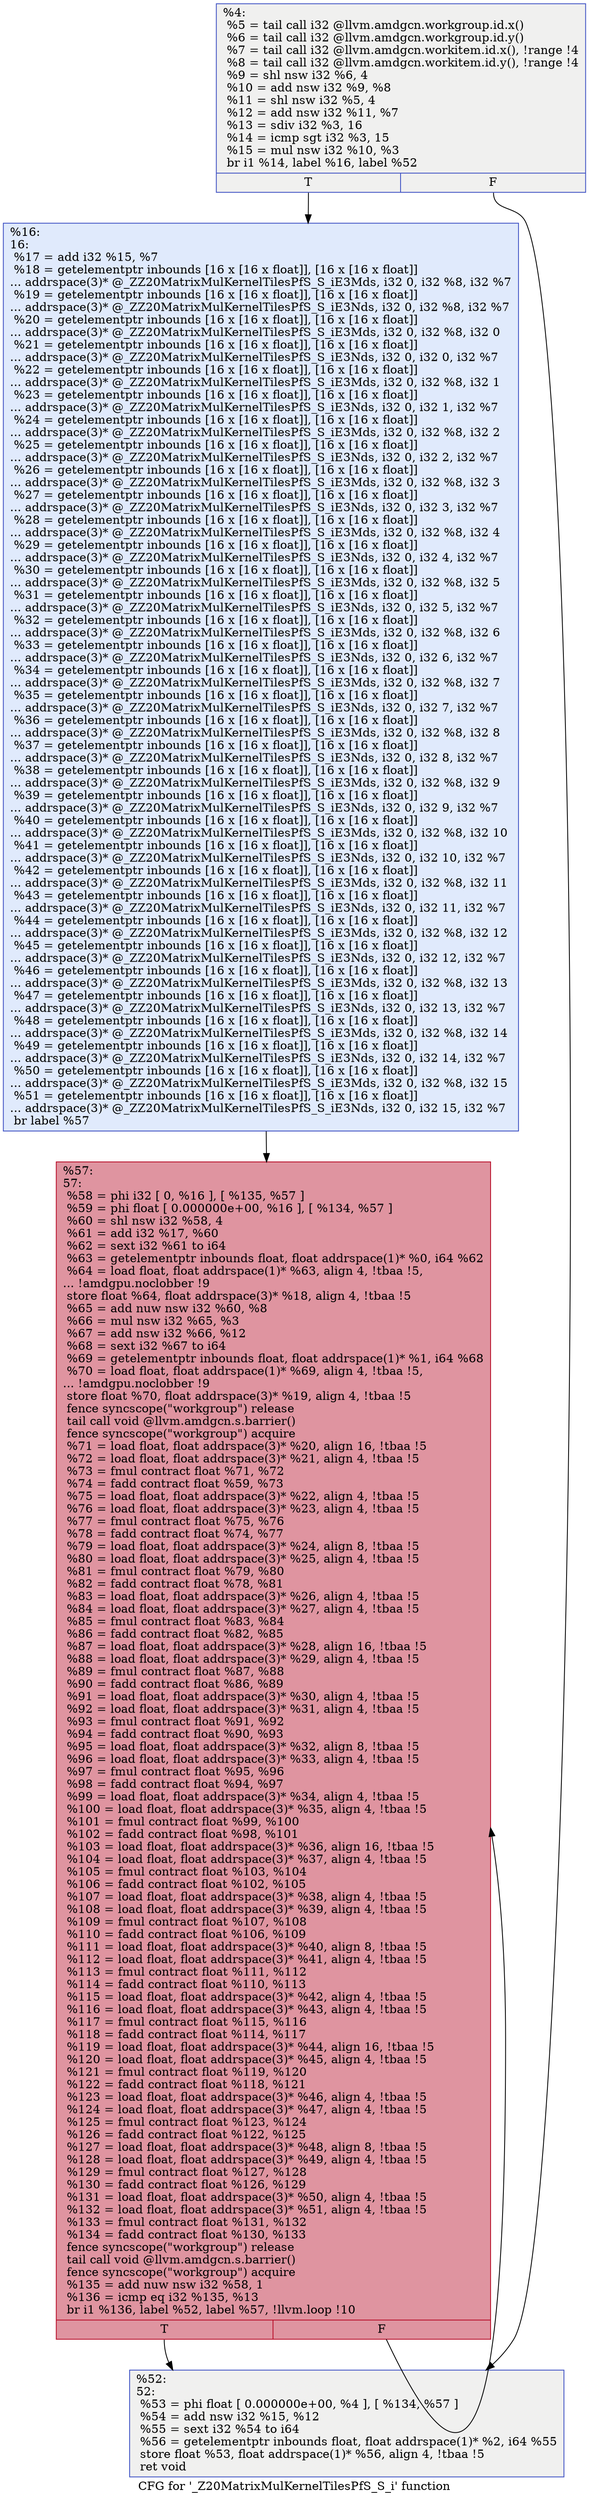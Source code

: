 digraph "CFG for '_Z20MatrixMulKernelTilesPfS_S_i' function" {
	label="CFG for '_Z20MatrixMulKernelTilesPfS_S_i' function";

	Node0x4975220 [shape=record,color="#3d50c3ff", style=filled, fillcolor="#dedcdb70",label="{%4:\l  %5 = tail call i32 @llvm.amdgcn.workgroup.id.x()\l  %6 = tail call i32 @llvm.amdgcn.workgroup.id.y()\l  %7 = tail call i32 @llvm.amdgcn.workitem.id.x(), !range !4\l  %8 = tail call i32 @llvm.amdgcn.workitem.id.y(), !range !4\l  %9 = shl nsw i32 %6, 4\l  %10 = add nsw i32 %9, %8\l  %11 = shl nsw i32 %5, 4\l  %12 = add nsw i32 %11, %7\l  %13 = sdiv i32 %3, 16\l  %14 = icmp sgt i32 %3, 15\l  %15 = mul nsw i32 %10, %3\l  br i1 %14, label %16, label %52\l|{<s0>T|<s1>F}}"];
	Node0x4975220:s0 -> Node0x49776d0;
	Node0x4975220:s1 -> Node0x4977760;
	Node0x49776d0 [shape=record,color="#3d50c3ff", style=filled, fillcolor="#b9d0f970",label="{%16:\l16:                                               \l  %17 = add i32 %15, %7\l  %18 = getelementptr inbounds [16 x [16 x float]], [16 x [16 x float]]\l... addrspace(3)* @_ZZ20MatrixMulKernelTilesPfS_S_iE3Mds, i32 0, i32 %8, i32 %7\l  %19 = getelementptr inbounds [16 x [16 x float]], [16 x [16 x float]]\l... addrspace(3)* @_ZZ20MatrixMulKernelTilesPfS_S_iE3Nds, i32 0, i32 %8, i32 %7\l  %20 = getelementptr inbounds [16 x [16 x float]], [16 x [16 x float]]\l... addrspace(3)* @_ZZ20MatrixMulKernelTilesPfS_S_iE3Mds, i32 0, i32 %8, i32 0\l  %21 = getelementptr inbounds [16 x [16 x float]], [16 x [16 x float]]\l... addrspace(3)* @_ZZ20MatrixMulKernelTilesPfS_S_iE3Nds, i32 0, i32 0, i32 %7\l  %22 = getelementptr inbounds [16 x [16 x float]], [16 x [16 x float]]\l... addrspace(3)* @_ZZ20MatrixMulKernelTilesPfS_S_iE3Mds, i32 0, i32 %8, i32 1\l  %23 = getelementptr inbounds [16 x [16 x float]], [16 x [16 x float]]\l... addrspace(3)* @_ZZ20MatrixMulKernelTilesPfS_S_iE3Nds, i32 0, i32 1, i32 %7\l  %24 = getelementptr inbounds [16 x [16 x float]], [16 x [16 x float]]\l... addrspace(3)* @_ZZ20MatrixMulKernelTilesPfS_S_iE3Mds, i32 0, i32 %8, i32 2\l  %25 = getelementptr inbounds [16 x [16 x float]], [16 x [16 x float]]\l... addrspace(3)* @_ZZ20MatrixMulKernelTilesPfS_S_iE3Nds, i32 0, i32 2, i32 %7\l  %26 = getelementptr inbounds [16 x [16 x float]], [16 x [16 x float]]\l... addrspace(3)* @_ZZ20MatrixMulKernelTilesPfS_S_iE3Mds, i32 0, i32 %8, i32 3\l  %27 = getelementptr inbounds [16 x [16 x float]], [16 x [16 x float]]\l... addrspace(3)* @_ZZ20MatrixMulKernelTilesPfS_S_iE3Nds, i32 0, i32 3, i32 %7\l  %28 = getelementptr inbounds [16 x [16 x float]], [16 x [16 x float]]\l... addrspace(3)* @_ZZ20MatrixMulKernelTilesPfS_S_iE3Mds, i32 0, i32 %8, i32 4\l  %29 = getelementptr inbounds [16 x [16 x float]], [16 x [16 x float]]\l... addrspace(3)* @_ZZ20MatrixMulKernelTilesPfS_S_iE3Nds, i32 0, i32 4, i32 %7\l  %30 = getelementptr inbounds [16 x [16 x float]], [16 x [16 x float]]\l... addrspace(3)* @_ZZ20MatrixMulKernelTilesPfS_S_iE3Mds, i32 0, i32 %8, i32 5\l  %31 = getelementptr inbounds [16 x [16 x float]], [16 x [16 x float]]\l... addrspace(3)* @_ZZ20MatrixMulKernelTilesPfS_S_iE3Nds, i32 0, i32 5, i32 %7\l  %32 = getelementptr inbounds [16 x [16 x float]], [16 x [16 x float]]\l... addrspace(3)* @_ZZ20MatrixMulKernelTilesPfS_S_iE3Mds, i32 0, i32 %8, i32 6\l  %33 = getelementptr inbounds [16 x [16 x float]], [16 x [16 x float]]\l... addrspace(3)* @_ZZ20MatrixMulKernelTilesPfS_S_iE3Nds, i32 0, i32 6, i32 %7\l  %34 = getelementptr inbounds [16 x [16 x float]], [16 x [16 x float]]\l... addrspace(3)* @_ZZ20MatrixMulKernelTilesPfS_S_iE3Mds, i32 0, i32 %8, i32 7\l  %35 = getelementptr inbounds [16 x [16 x float]], [16 x [16 x float]]\l... addrspace(3)* @_ZZ20MatrixMulKernelTilesPfS_S_iE3Nds, i32 0, i32 7, i32 %7\l  %36 = getelementptr inbounds [16 x [16 x float]], [16 x [16 x float]]\l... addrspace(3)* @_ZZ20MatrixMulKernelTilesPfS_S_iE3Mds, i32 0, i32 %8, i32 8\l  %37 = getelementptr inbounds [16 x [16 x float]], [16 x [16 x float]]\l... addrspace(3)* @_ZZ20MatrixMulKernelTilesPfS_S_iE3Nds, i32 0, i32 8, i32 %7\l  %38 = getelementptr inbounds [16 x [16 x float]], [16 x [16 x float]]\l... addrspace(3)* @_ZZ20MatrixMulKernelTilesPfS_S_iE3Mds, i32 0, i32 %8, i32 9\l  %39 = getelementptr inbounds [16 x [16 x float]], [16 x [16 x float]]\l... addrspace(3)* @_ZZ20MatrixMulKernelTilesPfS_S_iE3Nds, i32 0, i32 9, i32 %7\l  %40 = getelementptr inbounds [16 x [16 x float]], [16 x [16 x float]]\l... addrspace(3)* @_ZZ20MatrixMulKernelTilesPfS_S_iE3Mds, i32 0, i32 %8, i32 10\l  %41 = getelementptr inbounds [16 x [16 x float]], [16 x [16 x float]]\l... addrspace(3)* @_ZZ20MatrixMulKernelTilesPfS_S_iE3Nds, i32 0, i32 10, i32 %7\l  %42 = getelementptr inbounds [16 x [16 x float]], [16 x [16 x float]]\l... addrspace(3)* @_ZZ20MatrixMulKernelTilesPfS_S_iE3Mds, i32 0, i32 %8, i32 11\l  %43 = getelementptr inbounds [16 x [16 x float]], [16 x [16 x float]]\l... addrspace(3)* @_ZZ20MatrixMulKernelTilesPfS_S_iE3Nds, i32 0, i32 11, i32 %7\l  %44 = getelementptr inbounds [16 x [16 x float]], [16 x [16 x float]]\l... addrspace(3)* @_ZZ20MatrixMulKernelTilesPfS_S_iE3Mds, i32 0, i32 %8, i32 12\l  %45 = getelementptr inbounds [16 x [16 x float]], [16 x [16 x float]]\l... addrspace(3)* @_ZZ20MatrixMulKernelTilesPfS_S_iE3Nds, i32 0, i32 12, i32 %7\l  %46 = getelementptr inbounds [16 x [16 x float]], [16 x [16 x float]]\l... addrspace(3)* @_ZZ20MatrixMulKernelTilesPfS_S_iE3Mds, i32 0, i32 %8, i32 13\l  %47 = getelementptr inbounds [16 x [16 x float]], [16 x [16 x float]]\l... addrspace(3)* @_ZZ20MatrixMulKernelTilesPfS_S_iE3Nds, i32 0, i32 13, i32 %7\l  %48 = getelementptr inbounds [16 x [16 x float]], [16 x [16 x float]]\l... addrspace(3)* @_ZZ20MatrixMulKernelTilesPfS_S_iE3Mds, i32 0, i32 %8, i32 14\l  %49 = getelementptr inbounds [16 x [16 x float]], [16 x [16 x float]]\l... addrspace(3)* @_ZZ20MatrixMulKernelTilesPfS_S_iE3Nds, i32 0, i32 14, i32 %7\l  %50 = getelementptr inbounds [16 x [16 x float]], [16 x [16 x float]]\l... addrspace(3)* @_ZZ20MatrixMulKernelTilesPfS_S_iE3Mds, i32 0, i32 %8, i32 15\l  %51 = getelementptr inbounds [16 x [16 x float]], [16 x [16 x float]]\l... addrspace(3)* @_ZZ20MatrixMulKernelTilesPfS_S_iE3Nds, i32 0, i32 15, i32 %7\l  br label %57\l}"];
	Node0x49776d0 -> Node0x4977a00;
	Node0x4977760 [shape=record,color="#3d50c3ff", style=filled, fillcolor="#dedcdb70",label="{%52:\l52:                                               \l  %53 = phi float [ 0.000000e+00, %4 ], [ %134, %57 ]\l  %54 = add nsw i32 %15, %12\l  %55 = sext i32 %54 to i64\l  %56 = getelementptr inbounds float, float addrspace(1)* %2, i64 %55\l  store float %53, float addrspace(1)* %56, align 4, !tbaa !5\l  ret void\l}"];
	Node0x4977a00 [shape=record,color="#b70d28ff", style=filled, fillcolor="#b70d2870",label="{%57:\l57:                                               \l  %58 = phi i32 [ 0, %16 ], [ %135, %57 ]\l  %59 = phi float [ 0.000000e+00, %16 ], [ %134, %57 ]\l  %60 = shl nsw i32 %58, 4\l  %61 = add i32 %17, %60\l  %62 = sext i32 %61 to i64\l  %63 = getelementptr inbounds float, float addrspace(1)* %0, i64 %62\l  %64 = load float, float addrspace(1)* %63, align 4, !tbaa !5,\l... !amdgpu.noclobber !9\l  store float %64, float addrspace(3)* %18, align 4, !tbaa !5\l  %65 = add nuw nsw i32 %60, %8\l  %66 = mul nsw i32 %65, %3\l  %67 = add nsw i32 %66, %12\l  %68 = sext i32 %67 to i64\l  %69 = getelementptr inbounds float, float addrspace(1)* %1, i64 %68\l  %70 = load float, float addrspace(1)* %69, align 4, !tbaa !5,\l... !amdgpu.noclobber !9\l  store float %70, float addrspace(3)* %19, align 4, !tbaa !5\l  fence syncscope(\"workgroup\") release\l  tail call void @llvm.amdgcn.s.barrier()\l  fence syncscope(\"workgroup\") acquire\l  %71 = load float, float addrspace(3)* %20, align 16, !tbaa !5\l  %72 = load float, float addrspace(3)* %21, align 4, !tbaa !5\l  %73 = fmul contract float %71, %72\l  %74 = fadd contract float %59, %73\l  %75 = load float, float addrspace(3)* %22, align 4, !tbaa !5\l  %76 = load float, float addrspace(3)* %23, align 4, !tbaa !5\l  %77 = fmul contract float %75, %76\l  %78 = fadd contract float %74, %77\l  %79 = load float, float addrspace(3)* %24, align 8, !tbaa !5\l  %80 = load float, float addrspace(3)* %25, align 4, !tbaa !5\l  %81 = fmul contract float %79, %80\l  %82 = fadd contract float %78, %81\l  %83 = load float, float addrspace(3)* %26, align 4, !tbaa !5\l  %84 = load float, float addrspace(3)* %27, align 4, !tbaa !5\l  %85 = fmul contract float %83, %84\l  %86 = fadd contract float %82, %85\l  %87 = load float, float addrspace(3)* %28, align 16, !tbaa !5\l  %88 = load float, float addrspace(3)* %29, align 4, !tbaa !5\l  %89 = fmul contract float %87, %88\l  %90 = fadd contract float %86, %89\l  %91 = load float, float addrspace(3)* %30, align 4, !tbaa !5\l  %92 = load float, float addrspace(3)* %31, align 4, !tbaa !5\l  %93 = fmul contract float %91, %92\l  %94 = fadd contract float %90, %93\l  %95 = load float, float addrspace(3)* %32, align 8, !tbaa !5\l  %96 = load float, float addrspace(3)* %33, align 4, !tbaa !5\l  %97 = fmul contract float %95, %96\l  %98 = fadd contract float %94, %97\l  %99 = load float, float addrspace(3)* %34, align 4, !tbaa !5\l  %100 = load float, float addrspace(3)* %35, align 4, !tbaa !5\l  %101 = fmul contract float %99, %100\l  %102 = fadd contract float %98, %101\l  %103 = load float, float addrspace(3)* %36, align 16, !tbaa !5\l  %104 = load float, float addrspace(3)* %37, align 4, !tbaa !5\l  %105 = fmul contract float %103, %104\l  %106 = fadd contract float %102, %105\l  %107 = load float, float addrspace(3)* %38, align 4, !tbaa !5\l  %108 = load float, float addrspace(3)* %39, align 4, !tbaa !5\l  %109 = fmul contract float %107, %108\l  %110 = fadd contract float %106, %109\l  %111 = load float, float addrspace(3)* %40, align 8, !tbaa !5\l  %112 = load float, float addrspace(3)* %41, align 4, !tbaa !5\l  %113 = fmul contract float %111, %112\l  %114 = fadd contract float %110, %113\l  %115 = load float, float addrspace(3)* %42, align 4, !tbaa !5\l  %116 = load float, float addrspace(3)* %43, align 4, !tbaa !5\l  %117 = fmul contract float %115, %116\l  %118 = fadd contract float %114, %117\l  %119 = load float, float addrspace(3)* %44, align 16, !tbaa !5\l  %120 = load float, float addrspace(3)* %45, align 4, !tbaa !5\l  %121 = fmul contract float %119, %120\l  %122 = fadd contract float %118, %121\l  %123 = load float, float addrspace(3)* %46, align 4, !tbaa !5\l  %124 = load float, float addrspace(3)* %47, align 4, !tbaa !5\l  %125 = fmul contract float %123, %124\l  %126 = fadd contract float %122, %125\l  %127 = load float, float addrspace(3)* %48, align 8, !tbaa !5\l  %128 = load float, float addrspace(3)* %49, align 4, !tbaa !5\l  %129 = fmul contract float %127, %128\l  %130 = fadd contract float %126, %129\l  %131 = load float, float addrspace(3)* %50, align 4, !tbaa !5\l  %132 = load float, float addrspace(3)* %51, align 4, !tbaa !5\l  %133 = fmul contract float %131, %132\l  %134 = fadd contract float %130, %133\l  fence syncscope(\"workgroup\") release\l  tail call void @llvm.amdgcn.s.barrier()\l  fence syncscope(\"workgroup\") acquire\l  %135 = add nuw nsw i32 %58, 1\l  %136 = icmp eq i32 %135, %13\l  br i1 %136, label %52, label %57, !llvm.loop !10\l|{<s0>T|<s1>F}}"];
	Node0x4977a00:s0 -> Node0x4977760;
	Node0x4977a00:s1 -> Node0x4977a00;
}
